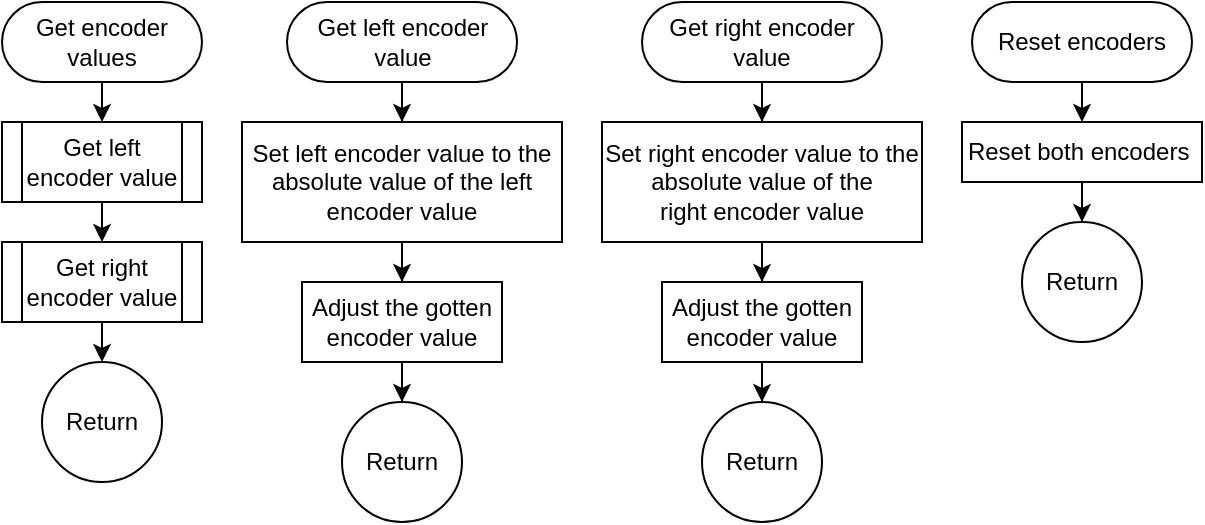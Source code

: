 <mxfile version="22.1.11" type="device">
  <diagram name="Page-1" id="59pC2PIcaQA0ov2nVUa-">
    <mxGraphModel dx="1044" dy="518" grid="1" gridSize="10" guides="1" tooltips="1" connect="1" arrows="1" fold="1" page="1" pageScale="1" pageWidth="850" pageHeight="1100" math="0" shadow="0">
      <root>
        <mxCell id="0" />
        <mxCell id="1" parent="0" />
        <mxCell id="PrZYqwjOb4ufxfdfJCNt-29" style="edgeStyle=orthogonalEdgeStyle;rounded=0;orthogonalLoop=1;jettySize=auto;html=1;exitX=0.5;exitY=1;exitDx=0;exitDy=0;entryX=0.5;entryY=0;entryDx=0;entryDy=0;" parent="1" source="PrZYqwjOb4ufxfdfJCNt-1" target="PrZYqwjOb4ufxfdfJCNt-2" edge="1">
          <mxGeometry relative="1" as="geometry" />
        </mxCell>
        <mxCell id="PrZYqwjOb4ufxfdfJCNt-1" value="Get encoder values" style="rounded=1;whiteSpace=wrap;html=1;arcSize=50;" parent="1" vertex="1">
          <mxGeometry x="60" y="30" width="100" height="40" as="geometry" />
        </mxCell>
        <mxCell id="PrZYqwjOb4ufxfdfJCNt-30" style="edgeStyle=orthogonalEdgeStyle;rounded=0;orthogonalLoop=1;jettySize=auto;html=1;exitX=0.5;exitY=1;exitDx=0;exitDy=0;entryX=0.5;entryY=0;entryDx=0;entryDy=0;" parent="1" source="PrZYqwjOb4ufxfdfJCNt-2" target="PrZYqwjOb4ufxfdfJCNt-5" edge="1">
          <mxGeometry relative="1" as="geometry" />
        </mxCell>
        <mxCell id="PrZYqwjOb4ufxfdfJCNt-2" value="Get left encoder value" style="shape=process;whiteSpace=wrap;html=1;backgroundOutline=1;" parent="1" vertex="1">
          <mxGeometry x="60" y="90" width="100" height="40" as="geometry" />
        </mxCell>
        <mxCell id="PrZYqwjOb4ufxfdfJCNt-32" style="edgeStyle=orthogonalEdgeStyle;rounded=0;orthogonalLoop=1;jettySize=auto;html=1;exitX=0.5;exitY=1;exitDx=0;exitDy=0;entryX=0.5;entryY=0;entryDx=0;entryDy=0;" parent="1" source="PrZYqwjOb4ufxfdfJCNt-5" target="PrZYqwjOb4ufxfdfJCNt-31" edge="1">
          <mxGeometry relative="1" as="geometry" />
        </mxCell>
        <mxCell id="PrZYqwjOb4ufxfdfJCNt-5" value="Get right encoder value" style="shape=process;whiteSpace=wrap;html=1;backgroundOutline=1;" parent="1" vertex="1">
          <mxGeometry x="60" y="150" width="100" height="40" as="geometry" />
        </mxCell>
        <mxCell id="PrZYqwjOb4ufxfdfJCNt-9" value="" style="edgeStyle=orthogonalEdgeStyle;rounded=0;orthogonalLoop=1;jettySize=auto;html=1;" parent="1" source="PrZYqwjOb4ufxfdfJCNt-7" target="PrZYqwjOb4ufxfdfJCNt-8" edge="1">
          <mxGeometry relative="1" as="geometry" />
        </mxCell>
        <mxCell id="PrZYqwjOb4ufxfdfJCNt-7" value="Get left encoder value" style="rounded=1;whiteSpace=wrap;html=1;arcSize=50;" parent="1" vertex="1">
          <mxGeometry x="202.5" y="30" width="115" height="40" as="geometry" />
        </mxCell>
        <mxCell id="PrZYqwjOb4ufxfdfJCNt-11" value="" style="edgeStyle=orthogonalEdgeStyle;rounded=0;orthogonalLoop=1;jettySize=auto;html=1;" parent="1" source="PrZYqwjOb4ufxfdfJCNt-8" target="PrZYqwjOb4ufxfdfJCNt-10" edge="1">
          <mxGeometry relative="1" as="geometry" />
        </mxCell>
        <mxCell id="PrZYqwjOb4ufxfdfJCNt-8" value="Set left encoder value to the absolute value of the left encoder value" style="whiteSpace=wrap;html=1;" parent="1" vertex="1">
          <mxGeometry x="180" y="90" width="160" height="60" as="geometry" />
        </mxCell>
        <mxCell id="PrZYqwjOb4ufxfdfJCNt-13" value="" style="edgeStyle=orthogonalEdgeStyle;rounded=0;orthogonalLoop=1;jettySize=auto;html=1;" parent="1" source="PrZYqwjOb4ufxfdfJCNt-10" target="PrZYqwjOb4ufxfdfJCNt-12" edge="1">
          <mxGeometry relative="1" as="geometry" />
        </mxCell>
        <mxCell id="PrZYqwjOb4ufxfdfJCNt-10" value="Adjust the gotten encoder value" style="whiteSpace=wrap;html=1;" parent="1" vertex="1">
          <mxGeometry x="210" y="170" width="100" height="40" as="geometry" />
        </mxCell>
        <mxCell id="PrZYqwjOb4ufxfdfJCNt-12" value="Return" style="ellipse;whiteSpace=wrap;html=1;" parent="1" vertex="1">
          <mxGeometry x="230" y="230" width="60" height="60" as="geometry" />
        </mxCell>
        <mxCell id="PrZYqwjOb4ufxfdfJCNt-14" value="" style="edgeStyle=orthogonalEdgeStyle;rounded=0;orthogonalLoop=1;jettySize=auto;html=1;" parent="1" source="PrZYqwjOb4ufxfdfJCNt-15" target="PrZYqwjOb4ufxfdfJCNt-17" edge="1">
          <mxGeometry relative="1" as="geometry" />
        </mxCell>
        <mxCell id="PrZYqwjOb4ufxfdfJCNt-15" value="Get right encoder value" style="rounded=1;whiteSpace=wrap;html=1;arcSize=50;" parent="1" vertex="1">
          <mxGeometry x="380" y="30" width="120" height="40" as="geometry" />
        </mxCell>
        <mxCell id="PrZYqwjOb4ufxfdfJCNt-16" value="" style="edgeStyle=orthogonalEdgeStyle;rounded=0;orthogonalLoop=1;jettySize=auto;html=1;" parent="1" source="PrZYqwjOb4ufxfdfJCNt-17" target="PrZYqwjOb4ufxfdfJCNt-19" edge="1">
          <mxGeometry relative="1" as="geometry" />
        </mxCell>
        <mxCell id="PrZYqwjOb4ufxfdfJCNt-17" value="Set right encoder value to the absolute value of the right&amp;nbsp;encoder value" style="whiteSpace=wrap;html=1;" parent="1" vertex="1">
          <mxGeometry x="360" y="90" width="160" height="60" as="geometry" />
        </mxCell>
        <mxCell id="PrZYqwjOb4ufxfdfJCNt-18" value="" style="edgeStyle=orthogonalEdgeStyle;rounded=0;orthogonalLoop=1;jettySize=auto;html=1;" parent="1" source="PrZYqwjOb4ufxfdfJCNt-19" target="PrZYqwjOb4ufxfdfJCNt-20" edge="1">
          <mxGeometry relative="1" as="geometry" />
        </mxCell>
        <mxCell id="PrZYqwjOb4ufxfdfJCNt-19" value="Adjust the gotten encoder value" style="whiteSpace=wrap;html=1;" parent="1" vertex="1">
          <mxGeometry x="390" y="170" width="100" height="40" as="geometry" />
        </mxCell>
        <mxCell id="PrZYqwjOb4ufxfdfJCNt-20" value="Return" style="ellipse;whiteSpace=wrap;html=1;" parent="1" vertex="1">
          <mxGeometry x="410" y="230" width="60" height="60" as="geometry" />
        </mxCell>
        <mxCell id="PrZYqwjOb4ufxfdfJCNt-23" style="edgeStyle=orthogonalEdgeStyle;rounded=0;orthogonalLoop=1;jettySize=auto;html=1;exitX=0.5;exitY=1;exitDx=0;exitDy=0;entryX=0.5;entryY=0;entryDx=0;entryDy=0;" parent="1" source="PrZYqwjOb4ufxfdfJCNt-21" target="PrZYqwjOb4ufxfdfJCNt-22" edge="1">
          <mxGeometry relative="1" as="geometry" />
        </mxCell>
        <mxCell id="PrZYqwjOb4ufxfdfJCNt-21" value="Reset encoders" style="rounded=1;whiteSpace=wrap;html=1;arcSize=50;" parent="1" vertex="1">
          <mxGeometry x="545" y="30" width="110" height="40" as="geometry" />
        </mxCell>
        <mxCell id="PrZYqwjOb4ufxfdfJCNt-27" value="" style="edgeStyle=orthogonalEdgeStyle;rounded=0;orthogonalLoop=1;jettySize=auto;html=1;entryX=0.5;entryY=0;entryDx=0;entryDy=0;" parent="1" source="PrZYqwjOb4ufxfdfJCNt-22" target="PrZYqwjOb4ufxfdfJCNt-28" edge="1">
          <mxGeometry relative="1" as="geometry">
            <mxPoint x="600" y="175" as="targetPoint" />
          </mxGeometry>
        </mxCell>
        <mxCell id="PrZYqwjOb4ufxfdfJCNt-22" value="Reset both encoders&amp;nbsp;" style="rounded=0;whiteSpace=wrap;html=1;" parent="1" vertex="1">
          <mxGeometry x="540" y="90" width="120" height="30" as="geometry" />
        </mxCell>
        <mxCell id="PrZYqwjOb4ufxfdfJCNt-28" value="Return" style="ellipse;whiteSpace=wrap;html=1;" parent="1" vertex="1">
          <mxGeometry x="570" y="140" width="60" height="60" as="geometry" />
        </mxCell>
        <mxCell id="PrZYqwjOb4ufxfdfJCNt-31" value="Return" style="ellipse;whiteSpace=wrap;html=1;" parent="1" vertex="1">
          <mxGeometry x="80" y="210" width="60" height="60" as="geometry" />
        </mxCell>
      </root>
    </mxGraphModel>
  </diagram>
</mxfile>
